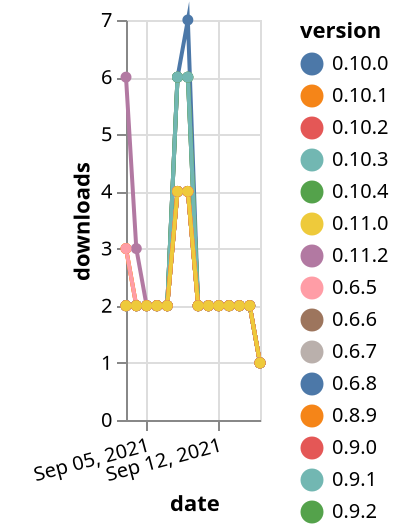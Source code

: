 {"$schema": "https://vega.github.io/schema/vega-lite/v5.json", "description": "A simple bar chart with embedded data.", "data": {"values": [{"date": "2021-09-03", "total": 1176, "delta": 2, "version": "0.6.6"}, {"date": "2021-09-04", "total": 1178, "delta": 2, "version": "0.6.6"}, {"date": "2021-09-05", "total": 1180, "delta": 2, "version": "0.6.6"}, {"date": "2021-09-06", "total": 1182, "delta": 2, "version": "0.6.6"}, {"date": "2021-09-07", "total": 1184, "delta": 2, "version": "0.6.6"}, {"date": "2021-09-08", "total": 1188, "delta": 4, "version": "0.6.6"}, {"date": "2021-09-09", "total": 1192, "delta": 4, "version": "0.6.6"}, {"date": "2021-09-10", "total": 1194, "delta": 2, "version": "0.6.6"}, {"date": "2021-09-11", "total": 1196, "delta": 2, "version": "0.6.6"}, {"date": "2021-09-12", "total": 1198, "delta": 2, "version": "0.6.6"}, {"date": "2021-09-13", "total": 1200, "delta": 2, "version": "0.6.6"}, {"date": "2021-09-14", "total": 1202, "delta": 2, "version": "0.6.6"}, {"date": "2021-09-15", "total": 1204, "delta": 2, "version": "0.6.6"}, {"date": "2021-09-16", "total": 1205, "delta": 1, "version": "0.6.6"}, {"date": "2021-09-03", "total": 525, "delta": 3, "version": "0.10.1"}, {"date": "2021-09-04", "total": 527, "delta": 2, "version": "0.10.1"}, {"date": "2021-09-05", "total": 529, "delta": 2, "version": "0.10.1"}, {"date": "2021-09-06", "total": 531, "delta": 2, "version": "0.10.1"}, {"date": "2021-09-07", "total": 533, "delta": 2, "version": "0.10.1"}, {"date": "2021-09-08", "total": 537, "delta": 4, "version": "0.10.1"}, {"date": "2021-09-09", "total": 541, "delta": 4, "version": "0.10.1"}, {"date": "2021-09-10", "total": 543, "delta": 2, "version": "0.10.1"}, {"date": "2021-09-11", "total": 545, "delta": 2, "version": "0.10.1"}, {"date": "2021-09-12", "total": 547, "delta": 2, "version": "0.10.1"}, {"date": "2021-09-13", "total": 549, "delta": 2, "version": "0.10.1"}, {"date": "2021-09-14", "total": 551, "delta": 2, "version": "0.10.1"}, {"date": "2021-09-15", "total": 553, "delta": 2, "version": "0.10.1"}, {"date": "2021-09-16", "total": 554, "delta": 1, "version": "0.10.1"}, {"date": "2021-09-03", "total": 872, "delta": 3, "version": "0.8.9"}, {"date": "2021-09-04", "total": 874, "delta": 2, "version": "0.8.9"}, {"date": "2021-09-05", "total": 876, "delta": 2, "version": "0.8.9"}, {"date": "2021-09-06", "total": 878, "delta": 2, "version": "0.8.9"}, {"date": "2021-09-07", "total": 880, "delta": 2, "version": "0.8.9"}, {"date": "2021-09-08", "total": 884, "delta": 4, "version": "0.8.9"}, {"date": "2021-09-09", "total": 888, "delta": 4, "version": "0.8.9"}, {"date": "2021-09-10", "total": 890, "delta": 2, "version": "0.8.9"}, {"date": "2021-09-11", "total": 892, "delta": 2, "version": "0.8.9"}, {"date": "2021-09-12", "total": 894, "delta": 2, "version": "0.8.9"}, {"date": "2021-09-13", "total": 896, "delta": 2, "version": "0.8.9"}, {"date": "2021-09-14", "total": 898, "delta": 2, "version": "0.8.9"}, {"date": "2021-09-15", "total": 900, "delta": 2, "version": "0.8.9"}, {"date": "2021-09-16", "total": 901, "delta": 1, "version": "0.8.9"}, {"date": "2021-09-03", "total": 1304, "delta": 2, "version": "0.6.8"}, {"date": "2021-09-04", "total": 1306, "delta": 2, "version": "0.6.8"}, {"date": "2021-09-05", "total": 1308, "delta": 2, "version": "0.6.8"}, {"date": "2021-09-06", "total": 1310, "delta": 2, "version": "0.6.8"}, {"date": "2021-09-07", "total": 1312, "delta": 2, "version": "0.6.8"}, {"date": "2021-09-08", "total": 1318, "delta": 6, "version": "0.6.8"}, {"date": "2021-09-09", "total": 1325, "delta": 7, "version": "0.6.8"}, {"date": "2021-09-10", "total": 1327, "delta": 2, "version": "0.6.8"}, {"date": "2021-09-11", "total": 1329, "delta": 2, "version": "0.6.8"}, {"date": "2021-09-12", "total": 1331, "delta": 2, "version": "0.6.8"}, {"date": "2021-09-13", "total": 1333, "delta": 2, "version": "0.6.8"}, {"date": "2021-09-14", "total": 1335, "delta": 2, "version": "0.6.8"}, {"date": "2021-09-15", "total": 1337, "delta": 2, "version": "0.6.8"}, {"date": "2021-09-16", "total": 1338, "delta": 1, "version": "0.6.8"}, {"date": "2021-09-03", "total": 823, "delta": 2, "version": "0.9.6"}, {"date": "2021-09-04", "total": 825, "delta": 2, "version": "0.9.6"}, {"date": "2021-09-05", "total": 827, "delta": 2, "version": "0.9.6"}, {"date": "2021-09-06", "total": 829, "delta": 2, "version": "0.9.6"}, {"date": "2021-09-07", "total": 831, "delta": 2, "version": "0.9.6"}, {"date": "2021-09-08", "total": 837, "delta": 6, "version": "0.9.6"}, {"date": "2021-09-09", "total": 843, "delta": 6, "version": "0.9.6"}, {"date": "2021-09-10", "total": 845, "delta": 2, "version": "0.9.6"}, {"date": "2021-09-11", "total": 847, "delta": 2, "version": "0.9.6"}, {"date": "2021-09-12", "total": 849, "delta": 2, "version": "0.9.6"}, {"date": "2021-09-13", "total": 851, "delta": 2, "version": "0.9.6"}, {"date": "2021-09-14", "total": 853, "delta": 2, "version": "0.9.6"}, {"date": "2021-09-15", "total": 855, "delta": 2, "version": "0.9.6"}, {"date": "2021-09-16", "total": 856, "delta": 1, "version": "0.9.6"}, {"date": "2021-09-03", "total": 1019, "delta": 2, "version": "0.9.2"}, {"date": "2021-09-04", "total": 1021, "delta": 2, "version": "0.9.2"}, {"date": "2021-09-05", "total": 1023, "delta": 2, "version": "0.9.2"}, {"date": "2021-09-06", "total": 1025, "delta": 2, "version": "0.9.2"}, {"date": "2021-09-07", "total": 1027, "delta": 2, "version": "0.9.2"}, {"date": "2021-09-08", "total": 1033, "delta": 6, "version": "0.9.2"}, {"date": "2021-09-09", "total": 1039, "delta": 6, "version": "0.9.2"}, {"date": "2021-09-10", "total": 1041, "delta": 2, "version": "0.9.2"}, {"date": "2021-09-11", "total": 1043, "delta": 2, "version": "0.9.2"}, {"date": "2021-09-12", "total": 1045, "delta": 2, "version": "0.9.2"}, {"date": "2021-09-13", "total": 1047, "delta": 2, "version": "0.9.2"}, {"date": "2021-09-14", "total": 1049, "delta": 2, "version": "0.9.2"}, {"date": "2021-09-15", "total": 1051, "delta": 2, "version": "0.9.2"}, {"date": "2021-09-16", "total": 1052, "delta": 1, "version": "0.9.2"}, {"date": "2021-09-03", "total": 558, "delta": 2, "version": "0.10.4"}, {"date": "2021-09-04", "total": 560, "delta": 2, "version": "0.10.4"}, {"date": "2021-09-05", "total": 562, "delta": 2, "version": "0.10.4"}, {"date": "2021-09-06", "total": 564, "delta": 2, "version": "0.10.4"}, {"date": "2021-09-07", "total": 566, "delta": 2, "version": "0.10.4"}, {"date": "2021-09-08", "total": 572, "delta": 6, "version": "0.10.4"}, {"date": "2021-09-09", "total": 578, "delta": 6, "version": "0.10.4"}, {"date": "2021-09-10", "total": 580, "delta": 2, "version": "0.10.4"}, {"date": "2021-09-11", "total": 582, "delta": 2, "version": "0.10.4"}, {"date": "2021-09-12", "total": 584, "delta": 2, "version": "0.10.4"}, {"date": "2021-09-13", "total": 586, "delta": 2, "version": "0.10.4"}, {"date": "2021-09-14", "total": 588, "delta": 2, "version": "0.10.4"}, {"date": "2021-09-15", "total": 590, "delta": 2, "version": "0.10.4"}, {"date": "2021-09-16", "total": 591, "delta": 1, "version": "0.10.4"}, {"date": "2021-09-03", "total": 595, "delta": 2, "version": "0.9.7"}, {"date": "2021-09-04", "total": 597, "delta": 2, "version": "0.9.7"}, {"date": "2021-09-05", "total": 599, "delta": 2, "version": "0.9.7"}, {"date": "2021-09-06", "total": 601, "delta": 2, "version": "0.9.7"}, {"date": "2021-09-07", "total": 603, "delta": 2, "version": "0.9.7"}, {"date": "2021-09-08", "total": 607, "delta": 4, "version": "0.9.7"}, {"date": "2021-09-09", "total": 611, "delta": 4, "version": "0.9.7"}, {"date": "2021-09-10", "total": 613, "delta": 2, "version": "0.9.7"}, {"date": "2021-09-11", "total": 615, "delta": 2, "version": "0.9.7"}, {"date": "2021-09-12", "total": 617, "delta": 2, "version": "0.9.7"}, {"date": "2021-09-13", "total": 619, "delta": 2, "version": "0.9.7"}, {"date": "2021-09-14", "total": 621, "delta": 2, "version": "0.9.7"}, {"date": "2021-09-15", "total": 623, "delta": 2, "version": "0.9.7"}, {"date": "2021-09-16", "total": 624, "delta": 1, "version": "0.9.7"}, {"date": "2021-09-03", "total": 257, "delta": 6, "version": "0.11.2"}, {"date": "2021-09-04", "total": 260, "delta": 3, "version": "0.11.2"}, {"date": "2021-09-05", "total": 262, "delta": 2, "version": "0.11.2"}, {"date": "2021-09-06", "total": 264, "delta": 2, "version": "0.11.2"}, {"date": "2021-09-07", "total": 266, "delta": 2, "version": "0.11.2"}, {"date": "2021-09-08", "total": 270, "delta": 4, "version": "0.11.2"}, {"date": "2021-09-09", "total": 274, "delta": 4, "version": "0.11.2"}, {"date": "2021-09-10", "total": 276, "delta": 2, "version": "0.11.2"}, {"date": "2021-09-11", "total": 278, "delta": 2, "version": "0.11.2"}, {"date": "2021-09-12", "total": 280, "delta": 2, "version": "0.11.2"}, {"date": "2021-09-13", "total": 282, "delta": 2, "version": "0.11.2"}, {"date": "2021-09-14", "total": 284, "delta": 2, "version": "0.11.2"}, {"date": "2021-09-15", "total": 286, "delta": 2, "version": "0.11.2"}, {"date": "2021-09-16", "total": 287, "delta": 1, "version": "0.11.2"}, {"date": "2021-09-03", "total": 532, "delta": 2, "version": "0.10.0"}, {"date": "2021-09-04", "total": 534, "delta": 2, "version": "0.10.0"}, {"date": "2021-09-05", "total": 536, "delta": 2, "version": "0.10.0"}, {"date": "2021-09-06", "total": 538, "delta": 2, "version": "0.10.0"}, {"date": "2021-09-07", "total": 540, "delta": 2, "version": "0.10.0"}, {"date": "2021-09-08", "total": 544, "delta": 4, "version": "0.10.0"}, {"date": "2021-09-09", "total": 548, "delta": 4, "version": "0.10.0"}, {"date": "2021-09-10", "total": 550, "delta": 2, "version": "0.10.0"}, {"date": "2021-09-11", "total": 552, "delta": 2, "version": "0.10.0"}, {"date": "2021-09-12", "total": 554, "delta": 2, "version": "0.10.0"}, {"date": "2021-09-13", "total": 556, "delta": 2, "version": "0.10.0"}, {"date": "2021-09-14", "total": 558, "delta": 2, "version": "0.10.0"}, {"date": "2021-09-15", "total": 560, "delta": 2, "version": "0.10.0"}, {"date": "2021-09-16", "total": 561, "delta": 1, "version": "0.10.0"}, {"date": "2021-09-03", "total": 824, "delta": 2, "version": "0.9.1"}, {"date": "2021-09-04", "total": 826, "delta": 2, "version": "0.9.1"}, {"date": "2021-09-05", "total": 828, "delta": 2, "version": "0.9.1"}, {"date": "2021-09-06", "total": 830, "delta": 2, "version": "0.9.1"}, {"date": "2021-09-07", "total": 832, "delta": 2, "version": "0.9.1"}, {"date": "2021-09-08", "total": 836, "delta": 4, "version": "0.9.1"}, {"date": "2021-09-09", "total": 840, "delta": 4, "version": "0.9.1"}, {"date": "2021-09-10", "total": 842, "delta": 2, "version": "0.9.1"}, {"date": "2021-09-11", "total": 844, "delta": 2, "version": "0.9.1"}, {"date": "2021-09-12", "total": 846, "delta": 2, "version": "0.9.1"}, {"date": "2021-09-13", "total": 848, "delta": 2, "version": "0.9.1"}, {"date": "2021-09-14", "total": 850, "delta": 2, "version": "0.9.1"}, {"date": "2021-09-15", "total": 852, "delta": 2, "version": "0.9.1"}, {"date": "2021-09-16", "total": 853, "delta": 1, "version": "0.9.1"}, {"date": "2021-09-03", "total": 574, "delta": 2, "version": "0.10.3"}, {"date": "2021-09-04", "total": 576, "delta": 2, "version": "0.10.3"}, {"date": "2021-09-05", "total": 578, "delta": 2, "version": "0.10.3"}, {"date": "2021-09-06", "total": 580, "delta": 2, "version": "0.10.3"}, {"date": "2021-09-07", "total": 582, "delta": 2, "version": "0.10.3"}, {"date": "2021-09-08", "total": 588, "delta": 6, "version": "0.10.3"}, {"date": "2021-09-09", "total": 594, "delta": 6, "version": "0.10.3"}, {"date": "2021-09-10", "total": 596, "delta": 2, "version": "0.10.3"}, {"date": "2021-09-11", "total": 598, "delta": 2, "version": "0.10.3"}, {"date": "2021-09-12", "total": 600, "delta": 2, "version": "0.10.3"}, {"date": "2021-09-13", "total": 602, "delta": 2, "version": "0.10.3"}, {"date": "2021-09-14", "total": 604, "delta": 2, "version": "0.10.3"}, {"date": "2021-09-15", "total": 606, "delta": 2, "version": "0.10.3"}, {"date": "2021-09-16", "total": 607, "delta": 1, "version": "0.10.3"}, {"date": "2021-09-03", "total": 1168, "delta": 2, "version": "0.6.7"}, {"date": "2021-09-04", "total": 1170, "delta": 2, "version": "0.6.7"}, {"date": "2021-09-05", "total": 1172, "delta": 2, "version": "0.6.7"}, {"date": "2021-09-06", "total": 1174, "delta": 2, "version": "0.6.7"}, {"date": "2021-09-07", "total": 1176, "delta": 2, "version": "0.6.7"}, {"date": "2021-09-08", "total": 1180, "delta": 4, "version": "0.6.7"}, {"date": "2021-09-09", "total": 1184, "delta": 4, "version": "0.6.7"}, {"date": "2021-09-10", "total": 1186, "delta": 2, "version": "0.6.7"}, {"date": "2021-09-11", "total": 1188, "delta": 2, "version": "0.6.7"}, {"date": "2021-09-12", "total": 1190, "delta": 2, "version": "0.6.7"}, {"date": "2021-09-13", "total": 1192, "delta": 2, "version": "0.6.7"}, {"date": "2021-09-14", "total": 1194, "delta": 2, "version": "0.6.7"}, {"date": "2021-09-15", "total": 1196, "delta": 2, "version": "0.6.7"}, {"date": "2021-09-16", "total": 1197, "delta": 1, "version": "0.6.7"}, {"date": "2021-09-03", "total": 1169, "delta": 3, "version": "0.6.5"}, {"date": "2021-09-04", "total": 1171, "delta": 2, "version": "0.6.5"}, {"date": "2021-09-05", "total": 1173, "delta": 2, "version": "0.6.5"}, {"date": "2021-09-06", "total": 1175, "delta": 2, "version": "0.6.5"}, {"date": "2021-09-07", "total": 1177, "delta": 2, "version": "0.6.5"}, {"date": "2021-09-08", "total": 1181, "delta": 4, "version": "0.6.5"}, {"date": "2021-09-09", "total": 1185, "delta": 4, "version": "0.6.5"}, {"date": "2021-09-10", "total": 1187, "delta": 2, "version": "0.6.5"}, {"date": "2021-09-11", "total": 1189, "delta": 2, "version": "0.6.5"}, {"date": "2021-09-12", "total": 1191, "delta": 2, "version": "0.6.5"}, {"date": "2021-09-13", "total": 1193, "delta": 2, "version": "0.6.5"}, {"date": "2021-09-14", "total": 1195, "delta": 2, "version": "0.6.5"}, {"date": "2021-09-15", "total": 1197, "delta": 2, "version": "0.6.5"}, {"date": "2021-09-16", "total": 1198, "delta": 1, "version": "0.6.5"}, {"date": "2021-09-03", "total": 587, "delta": 2, "version": "0.9.8"}, {"date": "2021-09-04", "total": 589, "delta": 2, "version": "0.9.8"}, {"date": "2021-09-05", "total": 591, "delta": 2, "version": "0.9.8"}, {"date": "2021-09-06", "total": 593, "delta": 2, "version": "0.9.8"}, {"date": "2021-09-07", "total": 595, "delta": 2, "version": "0.9.8"}, {"date": "2021-09-08", "total": 599, "delta": 4, "version": "0.9.8"}, {"date": "2021-09-09", "total": 603, "delta": 4, "version": "0.9.8"}, {"date": "2021-09-10", "total": 605, "delta": 2, "version": "0.9.8"}, {"date": "2021-09-11", "total": 607, "delta": 2, "version": "0.9.8"}, {"date": "2021-09-12", "total": 609, "delta": 2, "version": "0.9.8"}, {"date": "2021-09-13", "total": 611, "delta": 2, "version": "0.9.8"}, {"date": "2021-09-14", "total": 613, "delta": 2, "version": "0.9.8"}, {"date": "2021-09-15", "total": 615, "delta": 2, "version": "0.9.8"}, {"date": "2021-09-16", "total": 616, "delta": 1, "version": "0.9.8"}, {"date": "2021-09-03", "total": 375, "delta": 2, "version": "0.11.0"}, {"date": "2021-09-04", "total": 377, "delta": 2, "version": "0.11.0"}, {"date": "2021-09-05", "total": 379, "delta": 2, "version": "0.11.0"}, {"date": "2021-09-06", "total": 381, "delta": 2, "version": "0.11.0"}, {"date": "2021-09-07", "total": 383, "delta": 2, "version": "0.11.0"}, {"date": "2021-09-08", "total": 387, "delta": 4, "version": "0.11.0"}, {"date": "2021-09-09", "total": 391, "delta": 4, "version": "0.11.0"}, {"date": "2021-09-10", "total": 393, "delta": 2, "version": "0.11.0"}, {"date": "2021-09-11", "total": 395, "delta": 2, "version": "0.11.0"}, {"date": "2021-09-12", "total": 397, "delta": 2, "version": "0.11.0"}, {"date": "2021-09-13", "total": 399, "delta": 2, "version": "0.11.0"}, {"date": "2021-09-14", "total": 401, "delta": 2, "version": "0.11.0"}, {"date": "2021-09-15", "total": 403, "delta": 2, "version": "0.11.0"}, {"date": "2021-09-16", "total": 404, "delta": 1, "version": "0.11.0"}, {"date": "2021-09-03", "total": 484, "delta": 2, "version": "0.10.2"}, {"date": "2021-09-04", "total": 486, "delta": 2, "version": "0.10.2"}, {"date": "2021-09-05", "total": 488, "delta": 2, "version": "0.10.2"}, {"date": "2021-09-06", "total": 490, "delta": 2, "version": "0.10.2"}, {"date": "2021-09-07", "total": 492, "delta": 2, "version": "0.10.2"}, {"date": "2021-09-08", "total": 496, "delta": 4, "version": "0.10.2"}, {"date": "2021-09-09", "total": 500, "delta": 4, "version": "0.10.2"}, {"date": "2021-09-10", "total": 502, "delta": 2, "version": "0.10.2"}, {"date": "2021-09-11", "total": 504, "delta": 2, "version": "0.10.2"}, {"date": "2021-09-12", "total": 506, "delta": 2, "version": "0.10.2"}, {"date": "2021-09-13", "total": 508, "delta": 2, "version": "0.10.2"}, {"date": "2021-09-14", "total": 510, "delta": 2, "version": "0.10.2"}, {"date": "2021-09-15", "total": 512, "delta": 2, "version": "0.10.2"}, {"date": "2021-09-16", "total": 513, "delta": 1, "version": "0.10.2"}, {"date": "2021-09-03", "total": 825, "delta": 2, "version": "0.9.0"}, {"date": "2021-09-04", "total": 827, "delta": 2, "version": "0.9.0"}, {"date": "2021-09-05", "total": 829, "delta": 2, "version": "0.9.0"}, {"date": "2021-09-06", "total": 831, "delta": 2, "version": "0.9.0"}, {"date": "2021-09-07", "total": 833, "delta": 2, "version": "0.9.0"}, {"date": "2021-09-08", "total": 837, "delta": 4, "version": "0.9.0"}, {"date": "2021-09-09", "total": 841, "delta": 4, "version": "0.9.0"}, {"date": "2021-09-10", "total": 843, "delta": 2, "version": "0.9.0"}, {"date": "2021-09-11", "total": 845, "delta": 2, "version": "0.9.0"}, {"date": "2021-09-12", "total": 847, "delta": 2, "version": "0.9.0"}, {"date": "2021-09-13", "total": 849, "delta": 2, "version": "0.9.0"}, {"date": "2021-09-14", "total": 851, "delta": 2, "version": "0.9.0"}, {"date": "2021-09-15", "total": 853, "delta": 2, "version": "0.9.0"}, {"date": "2021-09-16", "total": 854, "delta": 1, "version": "0.9.0"}, {"date": "2021-09-03", "total": 701, "delta": 2, "version": "0.9.5"}, {"date": "2021-09-04", "total": 703, "delta": 2, "version": "0.9.5"}, {"date": "2021-09-05", "total": 705, "delta": 2, "version": "0.9.5"}, {"date": "2021-09-06", "total": 707, "delta": 2, "version": "0.9.5"}, {"date": "2021-09-07", "total": 709, "delta": 2, "version": "0.9.5"}, {"date": "2021-09-08", "total": 713, "delta": 4, "version": "0.9.5"}, {"date": "2021-09-09", "total": 717, "delta": 4, "version": "0.9.5"}, {"date": "2021-09-10", "total": 719, "delta": 2, "version": "0.9.5"}, {"date": "2021-09-11", "total": 721, "delta": 2, "version": "0.9.5"}, {"date": "2021-09-12", "total": 723, "delta": 2, "version": "0.9.5"}, {"date": "2021-09-13", "total": 725, "delta": 2, "version": "0.9.5"}, {"date": "2021-09-14", "total": 727, "delta": 2, "version": "0.9.5"}, {"date": "2021-09-15", "total": 729, "delta": 2, "version": "0.9.5"}, {"date": "2021-09-16", "total": 730, "delta": 1, "version": "0.9.5"}]}, "width": "container", "mark": {"type": "line", "point": {"filled": true}}, "encoding": {"x": {"field": "date", "type": "temporal", "timeUnit": "yearmonthdate", "title": "date", "axis": {"labelAngle": -15}}, "y": {"field": "delta", "type": "quantitative", "title": "downloads"}, "color": {"field": "version", "type": "nominal"}, "tooltip": {"field": "delta"}}}